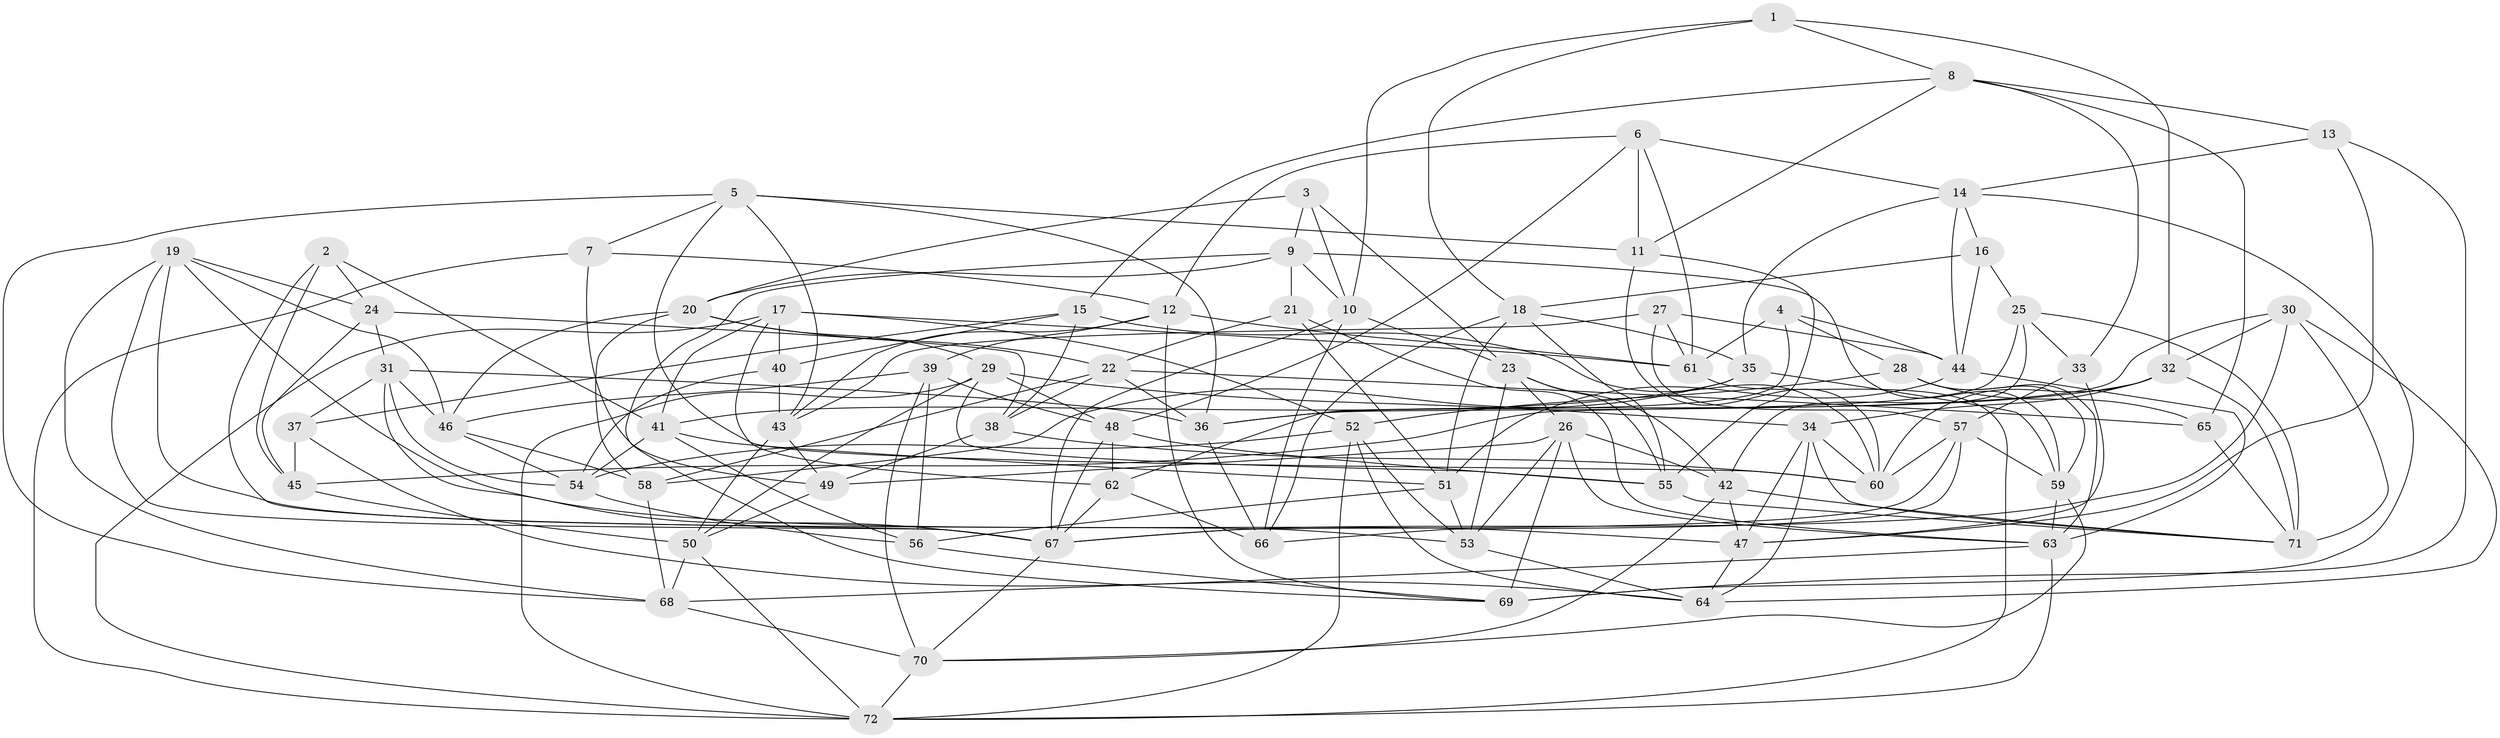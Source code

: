 // original degree distribution, {4: 1.0}
// Generated by graph-tools (version 1.1) at 2025/03/03/09/25 03:03:08]
// undirected, 72 vertices, 199 edges
graph export_dot {
graph [start="1"]
  node [color=gray90,style=filled];
  1;
  2;
  3;
  4;
  5;
  6;
  7;
  8;
  9;
  10;
  11;
  12;
  13;
  14;
  15;
  16;
  17;
  18;
  19;
  20;
  21;
  22;
  23;
  24;
  25;
  26;
  27;
  28;
  29;
  30;
  31;
  32;
  33;
  34;
  35;
  36;
  37;
  38;
  39;
  40;
  41;
  42;
  43;
  44;
  45;
  46;
  47;
  48;
  49;
  50;
  51;
  52;
  53;
  54;
  55;
  56;
  57;
  58;
  59;
  60;
  61;
  62;
  63;
  64;
  65;
  66;
  67;
  68;
  69;
  70;
  71;
  72;
  1 -- 8 [weight=1.0];
  1 -- 10 [weight=1.0];
  1 -- 18 [weight=1.0];
  1 -- 32 [weight=1.0];
  2 -- 24 [weight=1.0];
  2 -- 41 [weight=1.0];
  2 -- 45 [weight=1.0];
  2 -- 67 [weight=1.0];
  3 -- 9 [weight=1.0];
  3 -- 10 [weight=1.0];
  3 -- 20 [weight=1.0];
  3 -- 23 [weight=1.0];
  4 -- 28 [weight=1.0];
  4 -- 44 [weight=1.0];
  4 -- 61 [weight=1.0];
  4 -- 62 [weight=1.0];
  5 -- 7 [weight=1.0];
  5 -- 11 [weight=1.0];
  5 -- 36 [weight=1.0];
  5 -- 43 [weight=1.0];
  5 -- 60 [weight=1.0];
  5 -- 68 [weight=1.0];
  6 -- 11 [weight=2.0];
  6 -- 12 [weight=1.0];
  6 -- 14 [weight=1.0];
  6 -- 48 [weight=1.0];
  6 -- 61 [weight=1.0];
  7 -- 12 [weight=1.0];
  7 -- 49 [weight=1.0];
  7 -- 72 [weight=1.0];
  8 -- 11 [weight=1.0];
  8 -- 13 [weight=1.0];
  8 -- 15 [weight=1.0];
  8 -- 33 [weight=1.0];
  8 -- 65 [weight=1.0];
  9 -- 10 [weight=1.0];
  9 -- 20 [weight=1.0];
  9 -- 21 [weight=1.0];
  9 -- 59 [weight=1.0];
  9 -- 69 [weight=1.0];
  10 -- 23 [weight=1.0];
  10 -- 66 [weight=1.0];
  10 -- 67 [weight=1.0];
  11 -- 55 [weight=1.0];
  11 -- 60 [weight=1.0];
  12 -- 39 [weight=1.0];
  12 -- 43 [weight=1.0];
  12 -- 61 [weight=1.0];
  12 -- 69 [weight=1.0];
  13 -- 14 [weight=1.0];
  13 -- 47 [weight=1.0];
  13 -- 69 [weight=1.0];
  14 -- 16 [weight=1.0];
  14 -- 35 [weight=1.0];
  14 -- 44 [weight=1.0];
  14 -- 69 [weight=1.0];
  15 -- 37 [weight=1.0];
  15 -- 38 [weight=2.0];
  15 -- 40 [weight=1.0];
  15 -- 60 [weight=3.0];
  16 -- 18 [weight=1.0];
  16 -- 25 [weight=1.0];
  16 -- 44 [weight=1.0];
  17 -- 40 [weight=1.0];
  17 -- 41 [weight=1.0];
  17 -- 52 [weight=1.0];
  17 -- 61 [weight=1.0];
  17 -- 62 [weight=1.0];
  17 -- 72 [weight=1.0];
  18 -- 35 [weight=1.0];
  18 -- 51 [weight=1.0];
  18 -- 55 [weight=1.0];
  18 -- 66 [weight=1.0];
  19 -- 24 [weight=1.0];
  19 -- 46 [weight=1.0];
  19 -- 47 [weight=1.0];
  19 -- 53 [weight=1.0];
  19 -- 67 [weight=1.0];
  19 -- 68 [weight=1.0];
  20 -- 22 [weight=1.0];
  20 -- 29 [weight=1.0];
  20 -- 46 [weight=1.0];
  20 -- 58 [weight=1.0];
  21 -- 22 [weight=1.0];
  21 -- 51 [weight=1.0];
  21 -- 63 [weight=1.0];
  22 -- 36 [weight=1.0];
  22 -- 38 [weight=1.0];
  22 -- 58 [weight=1.0];
  22 -- 65 [weight=1.0];
  23 -- 26 [weight=1.0];
  23 -- 42 [weight=1.0];
  23 -- 53 [weight=1.0];
  23 -- 55 [weight=1.0];
  24 -- 31 [weight=1.0];
  24 -- 38 [weight=2.0];
  24 -- 45 [weight=1.0];
  25 -- 33 [weight=1.0];
  25 -- 42 [weight=1.0];
  25 -- 45 [weight=2.0];
  25 -- 71 [weight=1.0];
  26 -- 42 [weight=1.0];
  26 -- 49 [weight=1.0];
  26 -- 53 [weight=1.0];
  26 -- 63 [weight=1.0];
  26 -- 69 [weight=1.0];
  27 -- 43 [weight=1.0];
  27 -- 44 [weight=1.0];
  27 -- 57 [weight=1.0];
  27 -- 61 [weight=1.0];
  28 -- 52 [weight=1.0];
  28 -- 59 [weight=1.0];
  28 -- 63 [weight=2.0];
  28 -- 65 [weight=1.0];
  29 -- 34 [weight=1.0];
  29 -- 48 [weight=1.0];
  29 -- 50 [weight=1.0];
  29 -- 55 [weight=1.0];
  29 -- 72 [weight=1.0];
  30 -- 32 [weight=1.0];
  30 -- 36 [weight=1.0];
  30 -- 64 [weight=1.0];
  30 -- 67 [weight=2.0];
  30 -- 71 [weight=1.0];
  31 -- 36 [weight=1.0];
  31 -- 37 [weight=1.0];
  31 -- 46 [weight=1.0];
  31 -- 54 [weight=1.0];
  31 -- 67 [weight=1.0];
  32 -- 34 [weight=1.0];
  32 -- 36 [weight=1.0];
  32 -- 60 [weight=2.0];
  32 -- 71 [weight=2.0];
  33 -- 47 [weight=1.0];
  33 -- 57 [weight=1.0];
  34 -- 47 [weight=1.0];
  34 -- 60 [weight=1.0];
  34 -- 64 [weight=1.0];
  34 -- 71 [weight=1.0];
  35 -- 41 [weight=1.0];
  35 -- 58 [weight=2.0];
  35 -- 59 [weight=1.0];
  36 -- 66 [weight=1.0];
  37 -- 45 [weight=1.0];
  37 -- 64 [weight=1.0];
  38 -- 49 [weight=2.0];
  38 -- 60 [weight=1.0];
  39 -- 46 [weight=1.0];
  39 -- 48 [weight=1.0];
  39 -- 56 [weight=2.0];
  39 -- 70 [weight=1.0];
  40 -- 43 [weight=1.0];
  40 -- 54 [weight=1.0];
  41 -- 51 [weight=1.0];
  41 -- 54 [weight=1.0];
  41 -- 56 [weight=1.0];
  42 -- 47 [weight=1.0];
  42 -- 70 [weight=1.0];
  42 -- 71 [weight=1.0];
  43 -- 49 [weight=1.0];
  43 -- 50 [weight=1.0];
  44 -- 51 [weight=1.0];
  44 -- 63 [weight=1.0];
  45 -- 50 [weight=1.0];
  46 -- 54 [weight=1.0];
  46 -- 58 [weight=1.0];
  47 -- 64 [weight=1.0];
  48 -- 55 [weight=1.0];
  48 -- 62 [weight=1.0];
  48 -- 67 [weight=1.0];
  49 -- 50 [weight=1.0];
  50 -- 68 [weight=1.0];
  50 -- 72 [weight=1.0];
  51 -- 53 [weight=1.0];
  51 -- 56 [weight=1.0];
  52 -- 53 [weight=1.0];
  52 -- 54 [weight=1.0];
  52 -- 64 [weight=1.0];
  52 -- 72 [weight=1.0];
  53 -- 64 [weight=1.0];
  54 -- 56 [weight=1.0];
  55 -- 71 [weight=1.0];
  56 -- 69 [weight=1.0];
  57 -- 59 [weight=1.0];
  57 -- 60 [weight=1.0];
  57 -- 66 [weight=1.0];
  57 -- 67 [weight=1.0];
  58 -- 68 [weight=1.0];
  59 -- 63 [weight=1.0];
  59 -- 70 [weight=1.0];
  61 -- 72 [weight=1.0];
  62 -- 66 [weight=2.0];
  62 -- 67 [weight=1.0];
  63 -- 68 [weight=1.0];
  63 -- 72 [weight=1.0];
  65 -- 71 [weight=1.0];
  67 -- 70 [weight=1.0];
  68 -- 70 [weight=1.0];
  70 -- 72 [weight=1.0];
}
